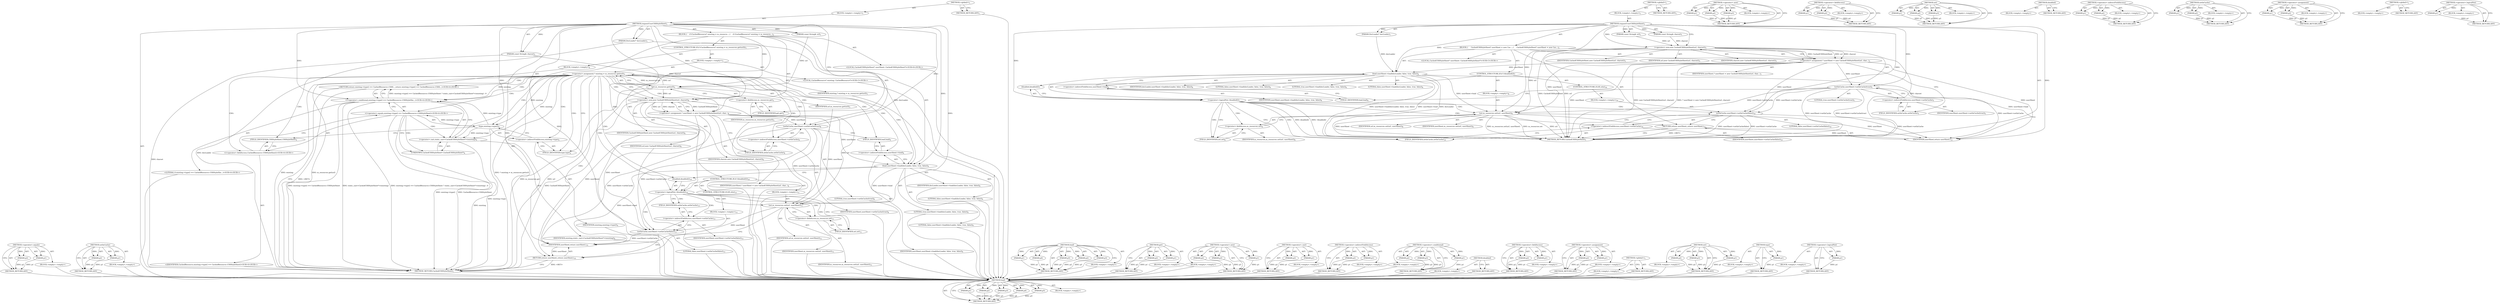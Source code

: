 digraph "&lt;operator&gt;.logicalNot" {
vulnerable_98 [label=<(METHOD,load)>];
vulnerable_99 [label=<(PARAM,p1)>];
vulnerable_100 [label=<(PARAM,p2)>];
vulnerable_101 [label=<(PARAM,p3)>];
vulnerable_102 [label=<(PARAM,p4)>];
vulnerable_103 [label=<(PARAM,p5)>];
vulnerable_104 [label=<(BLOCK,&lt;empty&gt;,&lt;empty&gt;)>];
vulnerable_105 [label=<(METHOD_RETURN,ANY)>];
vulnerable_6 [label=<(METHOD,&lt;global&gt;)<SUB>1</SUB>>];
vulnerable_7 [label=<(BLOCK,&lt;empty&gt;,&lt;empty&gt;)<SUB>1</SUB>>];
vulnerable_8 [label=<(METHOD,requestUserCSSStyleSheet)<SUB>1</SUB>>];
vulnerable_9 [label=<(PARAM,DocLoader* docLoader)<SUB>1</SUB>>];
vulnerable_10 [label=<(PARAM,const String&amp; url)<SUB>1</SUB>>];
vulnerable_11 [label=<(PARAM,const String&amp; charset)<SUB>1</SUB>>];
vulnerable_12 [label=<(BLOCK,{
     CachedCSSStyleSheet* userSheet = new Cac...,{
     CachedCSSStyleSheet* userSheet = new Cac...)<SUB>2</SUB>>];
vulnerable_13 [label="<(LOCAL,CachedCSSStyleSheet* userSheet: CachedCSSStyleSheet*)<SUB>3</SUB>>"];
vulnerable_14 [label=<(&lt;operator&gt;.assignment,* userSheet = new CachedCSSStyleSheet(url, char...)<SUB>3</SUB>>];
vulnerable_15 [label=<(IDENTIFIER,userSheet,* userSheet = new CachedCSSStyleSheet(url, char...)<SUB>3</SUB>>];
vulnerable_16 [label=<(&lt;operator&gt;.new,new CachedCSSStyleSheet(url, charset))<SUB>3</SUB>>];
vulnerable_17 [label=<(IDENTIFIER,CachedCSSStyleSheet,new CachedCSSStyleSheet(url, charset))<SUB>3</SUB>>];
vulnerable_18 [label=<(IDENTIFIER,url,new CachedCSSStyleSheet(url, charset))<SUB>3</SUB>>];
vulnerable_19 [label=<(IDENTIFIER,charset,new CachedCSSStyleSheet(url, charset))<SUB>3</SUB>>];
vulnerable_20 [label=<(setInCache,userSheet-&gt;setInCache(true))<SUB>5</SUB>>];
vulnerable_21 [label=<(&lt;operator&gt;.indirectFieldAccess,userSheet-&gt;setInCache)<SUB>5</SUB>>];
vulnerable_22 [label=<(IDENTIFIER,userSheet,userSheet-&gt;setInCache(true))<SUB>5</SUB>>];
vulnerable_23 [label=<(FIELD_IDENTIFIER,setInCache,setInCache)<SUB>5</SUB>>];
vulnerable_24 [label=<(LITERAL,true,userSheet-&gt;setInCache(true))<SUB>5</SUB>>];
vulnerable_25 [label=<(load,userSheet-&gt;load(docLoader, false, true, false))<SUB>6</SUB>>];
vulnerable_26 [label=<(&lt;operator&gt;.indirectFieldAccess,userSheet-&gt;load)<SUB>6</SUB>>];
vulnerable_27 [label=<(IDENTIFIER,userSheet,userSheet-&gt;load(docLoader, false, true, false))<SUB>6</SUB>>];
vulnerable_28 [label=<(FIELD_IDENTIFIER,load,load)<SUB>6</SUB>>];
vulnerable_29 [label=<(IDENTIFIER,docLoader,userSheet-&gt;load(docLoader, false, true, false))<SUB>6</SUB>>];
vulnerable_30 [label=<(LITERAL,false,userSheet-&gt;load(docLoader, false, true, false))<SUB>6</SUB>>];
vulnerable_31 [label=<(LITERAL,true,userSheet-&gt;load(docLoader, false, true, false))<SUB>6</SUB>>];
vulnerable_32 [label=<(LITERAL,false,userSheet-&gt;load(docLoader, false, true, false))<SUB>6</SUB>>];
vulnerable_33 [label=<(CONTROL_STRUCTURE,IF,if (!disabled()))<SUB>7</SUB>>];
vulnerable_34 [label=<(&lt;operator&gt;.logicalNot,!disabled())<SUB>7</SUB>>];
vulnerable_35 [label=<(disabled,disabled())<SUB>7</SUB>>];
vulnerable_36 [label=<(BLOCK,&lt;empty&gt;,&lt;empty&gt;)<SUB>8</SUB>>];
vulnerable_37 [label=<(set,m_resources.set(url, userSheet))<SUB>8</SUB>>];
vulnerable_38 [label=<(&lt;operator&gt;.fieldAccess,m_resources.set)<SUB>8</SUB>>];
vulnerable_39 [label=<(IDENTIFIER,m_resources,m_resources.set(url, userSheet))<SUB>8</SUB>>];
vulnerable_40 [label=<(FIELD_IDENTIFIER,set,set)<SUB>8</SUB>>];
vulnerable_41 [label=<(IDENTIFIER,url,m_resources.set(url, userSheet))<SUB>8</SUB>>];
vulnerable_42 [label=<(IDENTIFIER,userSheet,m_resources.set(url, userSheet))<SUB>8</SUB>>];
vulnerable_43 [label=<(CONTROL_STRUCTURE,ELSE,else)<SUB>10</SUB>>];
vulnerable_44 [label=<(BLOCK,&lt;empty&gt;,&lt;empty&gt;)<SUB>10</SUB>>];
vulnerable_45 [label=<(setInCache,userSheet-&gt;setInCache(false))<SUB>10</SUB>>];
vulnerable_46 [label=<(&lt;operator&gt;.indirectFieldAccess,userSheet-&gt;setInCache)<SUB>10</SUB>>];
vulnerable_47 [label=<(IDENTIFIER,userSheet,userSheet-&gt;setInCache(false))<SUB>10</SUB>>];
vulnerable_48 [label=<(FIELD_IDENTIFIER,setInCache,setInCache)<SUB>10</SUB>>];
vulnerable_49 [label=<(LITERAL,false,userSheet-&gt;setInCache(false))<SUB>10</SUB>>];
vulnerable_50 [label=<(RETURN,return userSheet;,return userSheet;)<SUB>12</SUB>>];
vulnerable_51 [label=<(IDENTIFIER,userSheet,return userSheet;)<SUB>12</SUB>>];
vulnerable_52 [label=<(METHOD_RETURN,CachedCSSStyleSheet)<SUB>1</SUB>>];
vulnerable_54 [label=<(METHOD_RETURN,ANY)<SUB>1</SUB>>];
vulnerable_82 [label=<(METHOD,&lt;operator&gt;.new)>];
vulnerable_83 [label=<(PARAM,p1)>];
vulnerable_84 [label=<(PARAM,p2)>];
vulnerable_85 [label=<(PARAM,p3)>];
vulnerable_86 [label=<(BLOCK,&lt;empty&gt;,&lt;empty&gt;)>];
vulnerable_87 [label=<(METHOD_RETURN,ANY)>];
vulnerable_119 [label=<(METHOD,&lt;operator&gt;.fieldAccess)>];
vulnerable_120 [label=<(PARAM,p1)>];
vulnerable_121 [label=<(PARAM,p2)>];
vulnerable_122 [label=<(BLOCK,&lt;empty&gt;,&lt;empty&gt;)>];
vulnerable_123 [label=<(METHOD_RETURN,ANY)>];
vulnerable_113 [label=<(METHOD,set)>];
vulnerable_114 [label=<(PARAM,p1)>];
vulnerable_115 [label=<(PARAM,p2)>];
vulnerable_116 [label=<(PARAM,p3)>];
vulnerable_117 [label=<(BLOCK,&lt;empty&gt;,&lt;empty&gt;)>];
vulnerable_118 [label=<(METHOD_RETURN,ANY)>];
vulnerable_110 [label=<(METHOD,disabled)>];
vulnerable_111 [label=<(BLOCK,&lt;empty&gt;,&lt;empty&gt;)>];
vulnerable_112 [label=<(METHOD_RETURN,ANY)>];
vulnerable_93 [label=<(METHOD,&lt;operator&gt;.indirectFieldAccess)>];
vulnerable_94 [label=<(PARAM,p1)>];
vulnerable_95 [label=<(PARAM,p2)>];
vulnerable_96 [label=<(BLOCK,&lt;empty&gt;,&lt;empty&gt;)>];
vulnerable_97 [label=<(METHOD_RETURN,ANY)>];
vulnerable_88 [label=<(METHOD,setInCache)>];
vulnerable_89 [label=<(PARAM,p1)>];
vulnerable_90 [label=<(PARAM,p2)>];
vulnerable_91 [label=<(BLOCK,&lt;empty&gt;,&lt;empty&gt;)>];
vulnerable_92 [label=<(METHOD_RETURN,ANY)>];
vulnerable_77 [label=<(METHOD,&lt;operator&gt;.assignment)>];
vulnerable_78 [label=<(PARAM,p1)>];
vulnerable_79 [label=<(PARAM,p2)>];
vulnerable_80 [label=<(BLOCK,&lt;empty&gt;,&lt;empty&gt;)>];
vulnerable_81 [label=<(METHOD_RETURN,ANY)>];
vulnerable_71 [label=<(METHOD,&lt;global&gt;)<SUB>1</SUB>>];
vulnerable_72 [label=<(BLOCK,&lt;empty&gt;,&lt;empty&gt;)>];
vulnerable_73 [label=<(METHOD_RETURN,ANY)>];
vulnerable_106 [label=<(METHOD,&lt;operator&gt;.logicalNot)>];
vulnerable_107 [label=<(PARAM,p1)>];
vulnerable_108 [label=<(BLOCK,&lt;empty&gt;,&lt;empty&gt;)>];
vulnerable_109 [label=<(METHOD_RETURN,ANY)>];
fixed_127 [label=<(METHOD,&lt;operator&gt;.equals)>];
fixed_128 [label=<(PARAM,p1)>];
fixed_129 [label=<(PARAM,p2)>];
fixed_130 [label=<(BLOCK,&lt;empty&gt;,&lt;empty&gt;)>];
fixed_131 [label=<(METHOD_RETURN,ANY)>];
fixed_152 [label=<(METHOD,setInCache)>];
fixed_153 [label=<(PARAM,p1)>];
fixed_154 [label=<(PARAM,p2)>];
fixed_155 [label=<(BLOCK,&lt;empty&gt;,&lt;empty&gt;)>];
fixed_156 [label=<(METHOD_RETURN,ANY)>];
fixed_6 [label=<(METHOD,&lt;global&gt;)<SUB>1</SUB>>];
fixed_7 [label=<(BLOCK,&lt;empty&gt;,&lt;empty&gt;)<SUB>1</SUB>>];
fixed_8 [label=<(METHOD,requestUserCSSStyleSheet)<SUB>1</SUB>>];
fixed_9 [label=<(PARAM,DocLoader* docLoader)<SUB>1</SUB>>];
fixed_10 [label=<(PARAM,const String&amp; url)<SUB>1</SUB>>];
fixed_11 [label=<(PARAM,const String&amp; charset)<SUB>1</SUB>>];
fixed_12 [label=<(BLOCK,{
    if (CachedResource* existing = m_resource...,{
    if (CachedResource* existing = m_resource...)<SUB>2</SUB>>];
fixed_13 [label=<(CONTROL_STRUCTURE,IF,if (CachedResource* existing = m_resources.get(url)))<SUB>3</SUB>>];
fixed_14 [label=<(BLOCK,&lt;empty&gt;,&lt;empty&gt;)<SUB>3</SUB>>];
fixed_15 [label="<(LOCAL,CachedResource* existing: CachedResource*)<SUB>3</SUB>>"];
fixed_16 [label=<(&lt;operator&gt;.assignment,* existing = m_resources.get(url))<SUB>3</SUB>>];
fixed_17 [label=<(IDENTIFIER,existing,* existing = m_resources.get(url))<SUB>3</SUB>>];
fixed_18 [label=<(get,m_resources.get(url))<SUB>3</SUB>>];
fixed_19 [label=<(&lt;operator&gt;.fieldAccess,m_resources.get)<SUB>3</SUB>>];
fixed_20 [label=<(IDENTIFIER,m_resources,m_resources.get(url))<SUB>3</SUB>>];
fixed_21 [label=<(FIELD_IDENTIFIER,get,get)<SUB>3</SUB>>];
fixed_22 [label=<(IDENTIFIER,url,m_resources.get(url))<SUB>3</SUB>>];
fixed_23 [label=<(BLOCK,&lt;empty&gt;,&lt;empty&gt;)<SUB>4</SUB>>];
fixed_24 [label="<(RETURN,return existing-&gt;type() == CachedResource::CSSS...,return existing-&gt;type() == CachedResource::CSSS...)<SUB>4</SUB>>"];
fixed_25 [label="<(&lt;operator&gt;.conditional,existing-&gt;type() == CachedResource::CSSStyleShe...)<SUB>4</SUB>>"];
fixed_26 [label="<(&lt;operator&gt;.equals,existing-&gt;type() == CachedResource::CSSStyleSheet)<SUB>4</SUB>>"];
fixed_27 [label=<(type,existing-&gt;type())<SUB>4</SUB>>];
fixed_28 [label=<(&lt;operator&gt;.indirectFieldAccess,existing-&gt;type)<SUB>4</SUB>>];
fixed_29 [label=<(IDENTIFIER,existing,existing-&gt;type())<SUB>4</SUB>>];
fixed_30 [label=<(FIELD_IDENTIFIER,type,type)<SUB>4</SUB>>];
fixed_31 [label="<(&lt;operator&gt;.fieldAccess,CachedResource::CSSStyleSheet)<SUB>4</SUB>>"];
fixed_32 [label="<(IDENTIFIER,CachedResource,existing-&gt;type() == CachedResource::CSSStyleSheet)<SUB>4</SUB>>"];
fixed_33 [label=<(FIELD_IDENTIFIER,CSSStyleSheet,CSSStyleSheet)<SUB>4</SUB>>];
fixed_34 [label=<(&lt;operator&gt;.cast,static_cast&lt;CachedCSSStyleSheet*&gt;(existing))<SUB>4</SUB>>];
fixed_35 [label=<(UNKNOWN,CachedCSSStyleSheet*,CachedCSSStyleSheet*)<SUB>4</SUB>>];
fixed_36 [label=<(IDENTIFIER,existing,static_cast&lt;CachedCSSStyleSheet*&gt;(existing))<SUB>4</SUB>>];
fixed_37 [label="<(LITERAL,0,existing-&gt;type() == CachedResource::CSSStyleShe...)<SUB>4</SUB>>"];
fixed_38 [label="<(LOCAL,CachedCSSStyleSheet* userSheet: CachedCSSStyleSheet*)<SUB>6</SUB>>"];
fixed_39 [label=<(&lt;operator&gt;.assignment,* userSheet = new CachedCSSStyleSheet(url, char...)<SUB>6</SUB>>];
fixed_40 [label=<(IDENTIFIER,userSheet,* userSheet = new CachedCSSStyleSheet(url, char...)<SUB>6</SUB>>];
fixed_41 [label=<(&lt;operator&gt;.new,new CachedCSSStyleSheet(url, charset))<SUB>6</SUB>>];
fixed_42 [label=<(IDENTIFIER,CachedCSSStyleSheet,new CachedCSSStyleSheet(url, charset))<SUB>6</SUB>>];
fixed_43 [label=<(IDENTIFIER,url,new CachedCSSStyleSheet(url, charset))<SUB>6</SUB>>];
fixed_44 [label=<(IDENTIFIER,charset,new CachedCSSStyleSheet(url, charset))<SUB>6</SUB>>];
fixed_45 [label=<(setInCache,userSheet-&gt;setInCache(true))<SUB>8</SUB>>];
fixed_46 [label=<(&lt;operator&gt;.indirectFieldAccess,userSheet-&gt;setInCache)<SUB>8</SUB>>];
fixed_47 [label=<(IDENTIFIER,userSheet,userSheet-&gt;setInCache(true))<SUB>8</SUB>>];
fixed_48 [label=<(FIELD_IDENTIFIER,setInCache,setInCache)<SUB>8</SUB>>];
fixed_49 [label=<(LITERAL,true,userSheet-&gt;setInCache(true))<SUB>8</SUB>>];
fixed_50 [label=<(load,userSheet-&gt;load(docLoader, false, true, false))<SUB>9</SUB>>];
fixed_51 [label=<(&lt;operator&gt;.indirectFieldAccess,userSheet-&gt;load)<SUB>9</SUB>>];
fixed_52 [label=<(IDENTIFIER,userSheet,userSheet-&gt;load(docLoader, false, true, false))<SUB>9</SUB>>];
fixed_53 [label=<(FIELD_IDENTIFIER,load,load)<SUB>9</SUB>>];
fixed_54 [label=<(IDENTIFIER,docLoader,userSheet-&gt;load(docLoader, false, true, false))<SUB>9</SUB>>];
fixed_55 [label=<(LITERAL,false,userSheet-&gt;load(docLoader, false, true, false))<SUB>9</SUB>>];
fixed_56 [label=<(LITERAL,true,userSheet-&gt;load(docLoader, false, true, false))<SUB>9</SUB>>];
fixed_57 [label=<(LITERAL,false,userSheet-&gt;load(docLoader, false, true, false))<SUB>9</SUB>>];
fixed_58 [label=<(CONTROL_STRUCTURE,IF,if (!disabled()))<SUB>10</SUB>>];
fixed_59 [label=<(&lt;operator&gt;.logicalNot,!disabled())<SUB>10</SUB>>];
fixed_60 [label=<(disabled,disabled())<SUB>10</SUB>>];
fixed_61 [label=<(BLOCK,&lt;empty&gt;,&lt;empty&gt;)<SUB>11</SUB>>];
fixed_62 [label=<(set,m_resources.set(url, userSheet))<SUB>11</SUB>>];
fixed_63 [label=<(&lt;operator&gt;.fieldAccess,m_resources.set)<SUB>11</SUB>>];
fixed_64 [label=<(IDENTIFIER,m_resources,m_resources.set(url, userSheet))<SUB>11</SUB>>];
fixed_65 [label=<(FIELD_IDENTIFIER,set,set)<SUB>11</SUB>>];
fixed_66 [label=<(IDENTIFIER,url,m_resources.set(url, userSheet))<SUB>11</SUB>>];
fixed_67 [label=<(IDENTIFIER,userSheet,m_resources.set(url, userSheet))<SUB>11</SUB>>];
fixed_68 [label=<(CONTROL_STRUCTURE,ELSE,else)<SUB>13</SUB>>];
fixed_69 [label=<(BLOCK,&lt;empty&gt;,&lt;empty&gt;)<SUB>13</SUB>>];
fixed_70 [label=<(setInCache,userSheet-&gt;setInCache(false))<SUB>13</SUB>>];
fixed_71 [label=<(&lt;operator&gt;.indirectFieldAccess,userSheet-&gt;setInCache)<SUB>13</SUB>>];
fixed_72 [label=<(IDENTIFIER,userSheet,userSheet-&gt;setInCache(false))<SUB>13</SUB>>];
fixed_73 [label=<(FIELD_IDENTIFIER,setInCache,setInCache)<SUB>13</SUB>>];
fixed_74 [label=<(LITERAL,false,userSheet-&gt;setInCache(false))<SUB>13</SUB>>];
fixed_75 [label=<(RETURN,return userSheet;,return userSheet;)<SUB>15</SUB>>];
fixed_76 [label=<(IDENTIFIER,userSheet,return userSheet;)<SUB>15</SUB>>];
fixed_77 [label=<(METHOD_RETURN,CachedCSSStyleSheet)<SUB>1</SUB>>];
fixed_79 [label=<(METHOD_RETURN,ANY)<SUB>1</SUB>>];
fixed_157 [label=<(METHOD,load)>];
fixed_158 [label=<(PARAM,p1)>];
fixed_159 [label=<(PARAM,p2)>];
fixed_160 [label=<(PARAM,p3)>];
fixed_161 [label=<(PARAM,p4)>];
fixed_162 [label=<(PARAM,p5)>];
fixed_163 [label=<(BLOCK,&lt;empty&gt;,&lt;empty&gt;)>];
fixed_164 [label=<(METHOD_RETURN,ANY)>];
fixed_111 [label=<(METHOD,get)>];
fixed_112 [label=<(PARAM,p1)>];
fixed_113 [label=<(PARAM,p2)>];
fixed_114 [label=<(BLOCK,&lt;empty&gt;,&lt;empty&gt;)>];
fixed_115 [label=<(METHOD_RETURN,ANY)>];
fixed_146 [label=<(METHOD,&lt;operator&gt;.new)>];
fixed_147 [label=<(PARAM,p1)>];
fixed_148 [label=<(PARAM,p2)>];
fixed_149 [label=<(PARAM,p3)>];
fixed_150 [label=<(BLOCK,&lt;empty&gt;,&lt;empty&gt;)>];
fixed_151 [label=<(METHOD_RETURN,ANY)>];
fixed_141 [label=<(METHOD,&lt;operator&gt;.cast)>];
fixed_142 [label=<(PARAM,p1)>];
fixed_143 [label=<(PARAM,p2)>];
fixed_144 [label=<(BLOCK,&lt;empty&gt;,&lt;empty&gt;)>];
fixed_145 [label=<(METHOD_RETURN,ANY)>];
fixed_136 [label=<(METHOD,&lt;operator&gt;.indirectFieldAccess)>];
fixed_137 [label=<(PARAM,p1)>];
fixed_138 [label=<(PARAM,p2)>];
fixed_139 [label=<(BLOCK,&lt;empty&gt;,&lt;empty&gt;)>];
fixed_140 [label=<(METHOD_RETURN,ANY)>];
fixed_121 [label=<(METHOD,&lt;operator&gt;.conditional)>];
fixed_122 [label=<(PARAM,p1)>];
fixed_123 [label=<(PARAM,p2)>];
fixed_124 [label=<(PARAM,p3)>];
fixed_125 [label=<(BLOCK,&lt;empty&gt;,&lt;empty&gt;)>];
fixed_126 [label=<(METHOD_RETURN,ANY)>];
fixed_169 [label=<(METHOD,disabled)>];
fixed_170 [label=<(BLOCK,&lt;empty&gt;,&lt;empty&gt;)>];
fixed_171 [label=<(METHOD_RETURN,ANY)>];
fixed_116 [label=<(METHOD,&lt;operator&gt;.fieldAccess)>];
fixed_117 [label=<(PARAM,p1)>];
fixed_118 [label=<(PARAM,p2)>];
fixed_119 [label=<(BLOCK,&lt;empty&gt;,&lt;empty&gt;)>];
fixed_120 [label=<(METHOD_RETURN,ANY)>];
fixed_106 [label=<(METHOD,&lt;operator&gt;.assignment)>];
fixed_107 [label=<(PARAM,p1)>];
fixed_108 [label=<(PARAM,p2)>];
fixed_109 [label=<(BLOCK,&lt;empty&gt;,&lt;empty&gt;)>];
fixed_110 [label=<(METHOD_RETURN,ANY)>];
fixed_100 [label=<(METHOD,&lt;global&gt;)<SUB>1</SUB>>];
fixed_101 [label=<(BLOCK,&lt;empty&gt;,&lt;empty&gt;)>];
fixed_102 [label=<(METHOD_RETURN,ANY)>];
fixed_172 [label=<(METHOD,set)>];
fixed_173 [label=<(PARAM,p1)>];
fixed_174 [label=<(PARAM,p2)>];
fixed_175 [label=<(PARAM,p3)>];
fixed_176 [label=<(BLOCK,&lt;empty&gt;,&lt;empty&gt;)>];
fixed_177 [label=<(METHOD_RETURN,ANY)>];
fixed_132 [label=<(METHOD,type)>];
fixed_133 [label=<(PARAM,p1)>];
fixed_134 [label=<(BLOCK,&lt;empty&gt;,&lt;empty&gt;)>];
fixed_135 [label=<(METHOD_RETURN,ANY)>];
fixed_165 [label=<(METHOD,&lt;operator&gt;.logicalNot)>];
fixed_166 [label=<(PARAM,p1)>];
fixed_167 [label=<(BLOCK,&lt;empty&gt;,&lt;empty&gt;)>];
fixed_168 [label=<(METHOD_RETURN,ANY)>];
vulnerable_98 -> vulnerable_99  [key=0, label="AST: "];
vulnerable_98 -> vulnerable_99  [key=1, label="DDG: "];
vulnerable_98 -> vulnerable_104  [key=0, label="AST: "];
vulnerable_98 -> vulnerable_100  [key=0, label="AST: "];
vulnerable_98 -> vulnerable_100  [key=1, label="DDG: "];
vulnerable_98 -> vulnerable_105  [key=0, label="AST: "];
vulnerable_98 -> vulnerable_105  [key=1, label="CFG: "];
vulnerable_98 -> vulnerable_101  [key=0, label="AST: "];
vulnerable_98 -> vulnerable_101  [key=1, label="DDG: "];
vulnerable_98 -> vulnerable_102  [key=0, label="AST: "];
vulnerable_98 -> vulnerable_102  [key=1, label="DDG: "];
vulnerable_98 -> vulnerable_103  [key=0, label="AST: "];
vulnerable_98 -> vulnerable_103  [key=1, label="DDG: "];
vulnerable_99 -> vulnerable_105  [key=0, label="DDG: p1"];
vulnerable_100 -> vulnerable_105  [key=0, label="DDG: p2"];
vulnerable_101 -> vulnerable_105  [key=0, label="DDG: p3"];
vulnerable_102 -> vulnerable_105  [key=0, label="DDG: p4"];
vulnerable_103 -> vulnerable_105  [key=0, label="DDG: p5"];
vulnerable_6 -> vulnerable_7  [key=0, label="AST: "];
vulnerable_6 -> vulnerable_54  [key=0, label="AST: "];
vulnerable_6 -> vulnerable_54  [key=1, label="CFG: "];
vulnerable_7 -> vulnerable_8  [key=0, label="AST: "];
vulnerable_8 -> vulnerable_9  [key=0, label="AST: "];
vulnerable_8 -> vulnerable_9  [key=1, label="DDG: "];
vulnerable_8 -> vulnerable_10  [key=0, label="AST: "];
vulnerable_8 -> vulnerable_10  [key=1, label="DDG: "];
vulnerable_8 -> vulnerable_11  [key=0, label="AST: "];
vulnerable_8 -> vulnerable_11  [key=1, label="DDG: "];
vulnerable_8 -> vulnerable_12  [key=0, label="AST: "];
vulnerable_8 -> vulnerable_52  [key=0, label="AST: "];
vulnerable_8 -> vulnerable_16  [key=0, label="CFG: "];
vulnerable_8 -> vulnerable_16  [key=1, label="DDG: "];
vulnerable_8 -> vulnerable_20  [key=0, label="DDG: "];
vulnerable_8 -> vulnerable_25  [key=0, label="DDG: "];
vulnerable_8 -> vulnerable_51  [key=0, label="DDG: "];
vulnerable_8 -> vulnerable_34  [key=0, label="DDG: "];
vulnerable_8 -> vulnerable_37  [key=0, label="DDG: "];
vulnerable_8 -> vulnerable_45  [key=0, label="DDG: "];
vulnerable_9 -> vulnerable_25  [key=0, label="DDG: docLoader"];
vulnerable_10 -> vulnerable_16  [key=0, label="DDG: url"];
vulnerable_11 -> vulnerable_16  [key=0, label="DDG: charset"];
vulnerable_12 -> vulnerable_13  [key=0, label="AST: "];
vulnerable_12 -> vulnerable_14  [key=0, label="AST: "];
vulnerable_12 -> vulnerable_20  [key=0, label="AST: "];
vulnerable_12 -> vulnerable_25  [key=0, label="AST: "];
vulnerable_12 -> vulnerable_33  [key=0, label="AST: "];
vulnerable_12 -> vulnerable_50  [key=0, label="AST: "];
vulnerable_14 -> vulnerable_15  [key=0, label="AST: "];
vulnerable_14 -> vulnerable_16  [key=0, label="AST: "];
vulnerable_14 -> vulnerable_23  [key=0, label="CFG: "];
vulnerable_14 -> vulnerable_52  [key=0, label="DDG: userSheet"];
vulnerable_14 -> vulnerable_52  [key=1, label="DDG: new CachedCSSStyleSheet(url, charset)"];
vulnerable_14 -> vulnerable_52  [key=2, label="DDG: * userSheet = new CachedCSSStyleSheet(url, charset)"];
vulnerable_14 -> vulnerable_20  [key=0, label="DDG: userSheet"];
vulnerable_14 -> vulnerable_25  [key=0, label="DDG: userSheet"];
vulnerable_14 -> vulnerable_51  [key=0, label="DDG: userSheet"];
vulnerable_14 -> vulnerable_37  [key=0, label="DDG: userSheet"];
vulnerable_14 -> vulnerable_45  [key=0, label="DDG: userSheet"];
vulnerable_16 -> vulnerable_17  [key=0, label="AST: "];
vulnerable_16 -> vulnerable_18  [key=0, label="AST: "];
vulnerable_16 -> vulnerable_19  [key=0, label="AST: "];
vulnerable_16 -> vulnerable_14  [key=0, label="CFG: "];
vulnerable_16 -> vulnerable_14  [key=1, label="DDG: CachedCSSStyleSheet"];
vulnerable_16 -> vulnerable_14  [key=2, label="DDG: url"];
vulnerable_16 -> vulnerable_14  [key=3, label="DDG: charset"];
vulnerable_16 -> vulnerable_52  [key=0, label="DDG: url"];
vulnerable_16 -> vulnerable_52  [key=1, label="DDG: charset"];
vulnerable_16 -> vulnerable_52  [key=2, label="DDG: CachedCSSStyleSheet"];
vulnerable_16 -> vulnerable_37  [key=0, label="DDG: url"];
vulnerable_20 -> vulnerable_21  [key=0, label="AST: "];
vulnerable_20 -> vulnerable_24  [key=0, label="AST: "];
vulnerable_20 -> vulnerable_28  [key=0, label="CFG: "];
vulnerable_20 -> vulnerable_52  [key=0, label="DDG: userSheet-&gt;setInCache"];
vulnerable_20 -> vulnerable_52  [key=1, label="DDG: userSheet-&gt;setInCache(true)"];
vulnerable_20 -> vulnerable_51  [key=0, label="DDG: userSheet-&gt;setInCache"];
vulnerable_20 -> vulnerable_37  [key=0, label="DDG: userSheet-&gt;setInCache"];
vulnerable_20 -> vulnerable_45  [key=0, label="DDG: userSheet-&gt;setInCache"];
vulnerable_21 -> vulnerable_22  [key=0, label="AST: "];
vulnerable_21 -> vulnerable_23  [key=0, label="AST: "];
vulnerable_21 -> vulnerable_20  [key=0, label="CFG: "];
vulnerable_23 -> vulnerable_21  [key=0, label="CFG: "];
vulnerable_25 -> vulnerable_26  [key=0, label="AST: "];
vulnerable_25 -> vulnerable_29  [key=0, label="AST: "];
vulnerable_25 -> vulnerable_30  [key=0, label="AST: "];
vulnerable_25 -> vulnerable_31  [key=0, label="AST: "];
vulnerable_25 -> vulnerable_32  [key=0, label="AST: "];
vulnerable_25 -> vulnerable_35  [key=0, label="CFG: "];
vulnerable_25 -> vulnerable_52  [key=0, label="DDG: userSheet-&gt;load"];
vulnerable_25 -> vulnerable_52  [key=1, label="DDG: docLoader"];
vulnerable_25 -> vulnerable_52  [key=2, label="DDG: userSheet-&gt;load(docLoader, false, true, false)"];
vulnerable_25 -> vulnerable_51  [key=0, label="DDG: userSheet-&gt;load"];
vulnerable_25 -> vulnerable_37  [key=0, label="DDG: userSheet-&gt;load"];
vulnerable_26 -> vulnerable_27  [key=0, label="AST: "];
vulnerable_26 -> vulnerable_28  [key=0, label="AST: "];
vulnerable_26 -> vulnerable_25  [key=0, label="CFG: "];
vulnerable_28 -> vulnerable_26  [key=0, label="CFG: "];
vulnerable_33 -> vulnerable_34  [key=0, label="AST: "];
vulnerable_33 -> vulnerable_36  [key=0, label="AST: "];
vulnerable_33 -> vulnerable_43  [key=0, label="AST: "];
vulnerable_34 -> vulnerable_35  [key=0, label="AST: "];
vulnerable_34 -> vulnerable_40  [key=0, label="CFG: "];
vulnerable_34 -> vulnerable_40  [key=1, label="CDG: "];
vulnerable_34 -> vulnerable_48  [key=0, label="CFG: "];
vulnerable_34 -> vulnerable_48  [key=1, label="CDG: "];
vulnerable_34 -> vulnerable_52  [key=0, label="DDG: disabled()"];
vulnerable_34 -> vulnerable_52  [key=1, label="DDG: !disabled()"];
vulnerable_34 -> vulnerable_38  [key=0, label="CDG: "];
vulnerable_34 -> vulnerable_45  [key=0, label="CDG: "];
vulnerable_34 -> vulnerable_37  [key=0, label="CDG: "];
vulnerable_34 -> vulnerable_46  [key=0, label="CDG: "];
vulnerable_35 -> vulnerable_34  [key=0, label="CFG: "];
vulnerable_36 -> vulnerable_37  [key=0, label="AST: "];
vulnerable_37 -> vulnerable_38  [key=0, label="AST: "];
vulnerable_37 -> vulnerable_41  [key=0, label="AST: "];
vulnerable_37 -> vulnerable_42  [key=0, label="AST: "];
vulnerable_37 -> vulnerable_50  [key=0, label="CFG: "];
vulnerable_37 -> vulnerable_52  [key=0, label="DDG: m_resources.set"];
vulnerable_37 -> vulnerable_52  [key=1, label="DDG: url"];
vulnerable_37 -> vulnerable_52  [key=2, label="DDG: userSheet"];
vulnerable_37 -> vulnerable_52  [key=3, label="DDG: m_resources.set(url, userSheet)"];
vulnerable_37 -> vulnerable_51  [key=0, label="DDG: userSheet"];
vulnerable_38 -> vulnerable_39  [key=0, label="AST: "];
vulnerable_38 -> vulnerable_40  [key=0, label="AST: "];
vulnerable_38 -> vulnerable_37  [key=0, label="CFG: "];
vulnerable_40 -> vulnerable_38  [key=0, label="CFG: "];
vulnerable_43 -> vulnerable_44  [key=0, label="AST: "];
vulnerable_44 -> vulnerable_45  [key=0, label="AST: "];
vulnerable_45 -> vulnerable_46  [key=0, label="AST: "];
vulnerable_45 -> vulnerable_49  [key=0, label="AST: "];
vulnerable_45 -> vulnerable_50  [key=0, label="CFG: "];
vulnerable_45 -> vulnerable_52  [key=0, label="DDG: userSheet-&gt;setInCache"];
vulnerable_45 -> vulnerable_52  [key=1, label="DDG: userSheet-&gt;setInCache(false)"];
vulnerable_45 -> vulnerable_51  [key=0, label="DDG: userSheet-&gt;setInCache"];
vulnerable_46 -> vulnerable_47  [key=0, label="AST: "];
vulnerable_46 -> vulnerable_48  [key=0, label="AST: "];
vulnerable_46 -> vulnerable_45  [key=0, label="CFG: "];
vulnerable_48 -> vulnerable_46  [key=0, label="CFG: "];
vulnerable_50 -> vulnerable_51  [key=0, label="AST: "];
vulnerable_50 -> vulnerable_52  [key=0, label="CFG: "];
vulnerable_50 -> vulnerable_52  [key=1, label="DDG: &lt;RET&gt;"];
vulnerable_51 -> vulnerable_50  [key=0, label="DDG: userSheet"];
vulnerable_82 -> vulnerable_83  [key=0, label="AST: "];
vulnerable_82 -> vulnerable_83  [key=1, label="DDG: "];
vulnerable_82 -> vulnerable_86  [key=0, label="AST: "];
vulnerable_82 -> vulnerable_84  [key=0, label="AST: "];
vulnerable_82 -> vulnerable_84  [key=1, label="DDG: "];
vulnerable_82 -> vulnerable_87  [key=0, label="AST: "];
vulnerable_82 -> vulnerable_87  [key=1, label="CFG: "];
vulnerable_82 -> vulnerable_85  [key=0, label="AST: "];
vulnerable_82 -> vulnerable_85  [key=1, label="DDG: "];
vulnerable_83 -> vulnerable_87  [key=0, label="DDG: p1"];
vulnerable_84 -> vulnerable_87  [key=0, label="DDG: p2"];
vulnerable_85 -> vulnerable_87  [key=0, label="DDG: p3"];
vulnerable_119 -> vulnerable_120  [key=0, label="AST: "];
vulnerable_119 -> vulnerable_120  [key=1, label="DDG: "];
vulnerable_119 -> vulnerable_122  [key=0, label="AST: "];
vulnerable_119 -> vulnerable_121  [key=0, label="AST: "];
vulnerable_119 -> vulnerable_121  [key=1, label="DDG: "];
vulnerable_119 -> vulnerable_123  [key=0, label="AST: "];
vulnerable_119 -> vulnerable_123  [key=1, label="CFG: "];
vulnerable_120 -> vulnerable_123  [key=0, label="DDG: p1"];
vulnerable_121 -> vulnerable_123  [key=0, label="DDG: p2"];
vulnerable_113 -> vulnerable_114  [key=0, label="AST: "];
vulnerable_113 -> vulnerable_114  [key=1, label="DDG: "];
vulnerable_113 -> vulnerable_117  [key=0, label="AST: "];
vulnerable_113 -> vulnerable_115  [key=0, label="AST: "];
vulnerable_113 -> vulnerable_115  [key=1, label="DDG: "];
vulnerable_113 -> vulnerable_118  [key=0, label="AST: "];
vulnerable_113 -> vulnerable_118  [key=1, label="CFG: "];
vulnerable_113 -> vulnerable_116  [key=0, label="AST: "];
vulnerable_113 -> vulnerable_116  [key=1, label="DDG: "];
vulnerable_114 -> vulnerable_118  [key=0, label="DDG: p1"];
vulnerable_115 -> vulnerable_118  [key=0, label="DDG: p2"];
vulnerable_116 -> vulnerable_118  [key=0, label="DDG: p3"];
vulnerable_110 -> vulnerable_111  [key=0, label="AST: "];
vulnerable_110 -> vulnerable_112  [key=0, label="AST: "];
vulnerable_110 -> vulnerable_112  [key=1, label="CFG: "];
vulnerable_93 -> vulnerable_94  [key=0, label="AST: "];
vulnerable_93 -> vulnerable_94  [key=1, label="DDG: "];
vulnerable_93 -> vulnerable_96  [key=0, label="AST: "];
vulnerable_93 -> vulnerable_95  [key=0, label="AST: "];
vulnerable_93 -> vulnerable_95  [key=1, label="DDG: "];
vulnerable_93 -> vulnerable_97  [key=0, label="AST: "];
vulnerable_93 -> vulnerable_97  [key=1, label="CFG: "];
vulnerable_94 -> vulnerable_97  [key=0, label="DDG: p1"];
vulnerable_95 -> vulnerable_97  [key=0, label="DDG: p2"];
vulnerable_88 -> vulnerable_89  [key=0, label="AST: "];
vulnerable_88 -> vulnerable_89  [key=1, label="DDG: "];
vulnerable_88 -> vulnerable_91  [key=0, label="AST: "];
vulnerable_88 -> vulnerable_90  [key=0, label="AST: "];
vulnerable_88 -> vulnerable_90  [key=1, label="DDG: "];
vulnerable_88 -> vulnerable_92  [key=0, label="AST: "];
vulnerable_88 -> vulnerable_92  [key=1, label="CFG: "];
vulnerable_89 -> vulnerable_92  [key=0, label="DDG: p1"];
vulnerable_90 -> vulnerable_92  [key=0, label="DDG: p2"];
vulnerable_77 -> vulnerable_78  [key=0, label="AST: "];
vulnerable_77 -> vulnerable_78  [key=1, label="DDG: "];
vulnerable_77 -> vulnerable_80  [key=0, label="AST: "];
vulnerable_77 -> vulnerable_79  [key=0, label="AST: "];
vulnerable_77 -> vulnerable_79  [key=1, label="DDG: "];
vulnerable_77 -> vulnerable_81  [key=0, label="AST: "];
vulnerable_77 -> vulnerable_81  [key=1, label="CFG: "];
vulnerable_78 -> vulnerable_81  [key=0, label="DDG: p1"];
vulnerable_79 -> vulnerable_81  [key=0, label="DDG: p2"];
vulnerable_71 -> vulnerable_72  [key=0, label="AST: "];
vulnerable_71 -> vulnerable_73  [key=0, label="AST: "];
vulnerable_71 -> vulnerable_73  [key=1, label="CFG: "];
vulnerable_106 -> vulnerable_107  [key=0, label="AST: "];
vulnerable_106 -> vulnerable_107  [key=1, label="DDG: "];
vulnerable_106 -> vulnerable_108  [key=0, label="AST: "];
vulnerable_106 -> vulnerable_109  [key=0, label="AST: "];
vulnerable_106 -> vulnerable_109  [key=1, label="CFG: "];
vulnerable_107 -> vulnerable_109  [key=0, label="DDG: p1"];
fixed_127 -> fixed_128  [key=0, label="AST: "];
fixed_127 -> fixed_128  [key=1, label="DDG: "];
fixed_127 -> fixed_130  [key=0, label="AST: "];
fixed_127 -> fixed_129  [key=0, label="AST: "];
fixed_127 -> fixed_129  [key=1, label="DDG: "];
fixed_127 -> fixed_131  [key=0, label="AST: "];
fixed_127 -> fixed_131  [key=1, label="CFG: "];
fixed_128 -> fixed_131  [key=0, label="DDG: p1"];
fixed_129 -> fixed_131  [key=0, label="DDG: p2"];
fixed_130 -> vulnerable_98  [key=0];
fixed_131 -> vulnerable_98  [key=0];
fixed_152 -> fixed_153  [key=0, label="AST: "];
fixed_152 -> fixed_153  [key=1, label="DDG: "];
fixed_152 -> fixed_155  [key=0, label="AST: "];
fixed_152 -> fixed_154  [key=0, label="AST: "];
fixed_152 -> fixed_154  [key=1, label="DDG: "];
fixed_152 -> fixed_156  [key=0, label="AST: "];
fixed_152 -> fixed_156  [key=1, label="CFG: "];
fixed_153 -> fixed_156  [key=0, label="DDG: p1"];
fixed_154 -> fixed_156  [key=0, label="DDG: p2"];
fixed_155 -> vulnerable_98  [key=0];
fixed_156 -> vulnerable_98  [key=0];
fixed_6 -> fixed_7  [key=0, label="AST: "];
fixed_6 -> fixed_79  [key=0, label="AST: "];
fixed_6 -> fixed_79  [key=1, label="CFG: "];
fixed_7 -> fixed_8  [key=0, label="AST: "];
fixed_8 -> fixed_9  [key=0, label="AST: "];
fixed_8 -> fixed_9  [key=1, label="DDG: "];
fixed_8 -> fixed_10  [key=0, label="AST: "];
fixed_8 -> fixed_10  [key=1, label="DDG: "];
fixed_8 -> fixed_11  [key=0, label="AST: "];
fixed_8 -> fixed_11  [key=1, label="DDG: "];
fixed_8 -> fixed_12  [key=0, label="AST: "];
fixed_8 -> fixed_77  [key=0, label="AST: "];
fixed_8 -> fixed_21  [key=0, label="CFG: "];
fixed_8 -> fixed_45  [key=0, label="DDG: "];
fixed_8 -> fixed_50  [key=0, label="DDG: "];
fixed_8 -> fixed_76  [key=0, label="DDG: "];
fixed_8 -> fixed_41  [key=0, label="DDG: "];
fixed_8 -> fixed_59  [key=0, label="DDG: "];
fixed_8 -> fixed_25  [key=0, label="DDG: "];
fixed_8 -> fixed_62  [key=0, label="DDG: "];
fixed_8 -> fixed_18  [key=0, label="DDG: "];
fixed_8 -> fixed_70  [key=0, label="DDG: "];
fixed_8 -> fixed_34  [key=0, label="DDG: "];
fixed_9 -> fixed_77  [key=0, label="DDG: docLoader"];
fixed_9 -> fixed_50  [key=0, label="DDG: docLoader"];
fixed_10 -> fixed_18  [key=0, label="DDG: url"];
fixed_11 -> fixed_77  [key=0, label="DDG: charset"];
fixed_11 -> fixed_41  [key=0, label="DDG: charset"];
fixed_12 -> fixed_13  [key=0, label="AST: "];
fixed_12 -> fixed_38  [key=0, label="AST: "];
fixed_12 -> fixed_39  [key=0, label="AST: "];
fixed_12 -> fixed_45  [key=0, label="AST: "];
fixed_12 -> fixed_50  [key=0, label="AST: "];
fixed_12 -> fixed_58  [key=0, label="AST: "];
fixed_12 -> fixed_75  [key=0, label="AST: "];
fixed_13 -> fixed_14  [key=0, label="AST: "];
fixed_13 -> fixed_23  [key=0, label="AST: "];
fixed_14 -> fixed_15  [key=0, label="AST: "];
fixed_14 -> fixed_16  [key=0, label="AST: "];
fixed_15 -> vulnerable_98  [key=0];
fixed_16 -> fixed_17  [key=0, label="AST: "];
fixed_16 -> fixed_18  [key=0, label="AST: "];
fixed_16 -> fixed_30  [key=0, label="CFG: "];
fixed_16 -> fixed_30  [key=1, label="CDG: "];
fixed_16 -> fixed_41  [key=0, label="CFG: "];
fixed_16 -> fixed_41  [key=1, label="CDG: "];
fixed_16 -> fixed_77  [key=0, label="DDG: existing"];
fixed_16 -> fixed_77  [key=1, label="DDG: m_resources.get(url)"];
fixed_16 -> fixed_77  [key=2, label="DDG: * existing = m_resources.get(url)"];
fixed_16 -> fixed_25  [key=0, label="DDG: existing"];
fixed_16 -> fixed_25  [key=1, label="CDG: "];
fixed_16 -> fixed_34  [key=0, label="DDG: existing"];
fixed_16 -> fixed_27  [key=0, label="DDG: existing"];
fixed_16 -> fixed_27  [key=1, label="CDG: "];
fixed_16 -> fixed_48  [key=0, label="CDG: "];
fixed_16 -> fixed_60  [key=0, label="CDG: "];
fixed_16 -> fixed_26  [key=0, label="CDG: "];
fixed_16 -> fixed_51  [key=0, label="CDG: "];
fixed_16 -> fixed_28  [key=0, label="CDG: "];
fixed_16 -> fixed_75  [key=0, label="CDG: "];
fixed_16 -> fixed_46  [key=0, label="CDG: "];
fixed_16 -> fixed_45  [key=0, label="CDG: "];
fixed_16 -> fixed_50  [key=0, label="CDG: "];
fixed_16 -> fixed_59  [key=0, label="CDG: "];
fixed_16 -> fixed_24  [key=0, label="CDG: "];
fixed_16 -> fixed_33  [key=0, label="CDG: "];
fixed_16 -> fixed_53  [key=0, label="CDG: "];
fixed_16 -> fixed_39  [key=0, label="CDG: "];
fixed_16 -> fixed_31  [key=0, label="CDG: "];
fixed_17 -> vulnerable_98  [key=0];
fixed_18 -> fixed_19  [key=0, label="AST: "];
fixed_18 -> fixed_22  [key=0, label="AST: "];
fixed_18 -> fixed_16  [key=0, label="CFG: "];
fixed_18 -> fixed_16  [key=1, label="DDG: m_resources.get"];
fixed_18 -> fixed_16  [key=2, label="DDG: url"];
fixed_18 -> fixed_77  [key=0, label="DDG: m_resources.get"];
fixed_18 -> fixed_77  [key=1, label="DDG: url"];
fixed_18 -> fixed_41  [key=0, label="DDG: url"];
fixed_19 -> fixed_20  [key=0, label="AST: "];
fixed_19 -> fixed_21  [key=0, label="AST: "];
fixed_19 -> fixed_18  [key=0, label="CFG: "];
fixed_20 -> vulnerable_98  [key=0];
fixed_21 -> fixed_19  [key=0, label="CFG: "];
fixed_22 -> vulnerable_98  [key=0];
fixed_23 -> fixed_24  [key=0, label="AST: "];
fixed_24 -> fixed_25  [key=0, label="AST: "];
fixed_24 -> fixed_77  [key=0, label="CFG: "];
fixed_24 -> fixed_77  [key=1, label="DDG: &lt;RET&gt;"];
fixed_25 -> fixed_26  [key=0, label="AST: "];
fixed_25 -> fixed_34  [key=0, label="AST: "];
fixed_25 -> fixed_37  [key=0, label="AST: "];
fixed_25 -> fixed_24  [key=0, label="CFG: "];
fixed_25 -> fixed_24  [key=1, label="DDG: existing-&gt;type() == CachedResource::CSSStyleSheet ? static_cast&lt;CachedCSSStyleSheet*&gt;(existing) : 0"];
fixed_25 -> fixed_77  [key=0, label="DDG: existing-&gt;type() == CachedResource::CSSStyleSheet"];
fixed_25 -> fixed_77  [key=1, label="DDG: static_cast&lt;CachedCSSStyleSheet*&gt;(existing)"];
fixed_25 -> fixed_77  [key=2, label="DDG: existing-&gt;type() == CachedResource::CSSStyleSheet ? static_cast&lt;CachedCSSStyleSheet*&gt;(existing) : 0"];
fixed_26 -> fixed_27  [key=0, label="AST: "];
fixed_26 -> fixed_31  [key=0, label="AST: "];
fixed_26 -> fixed_35  [key=0, label="CFG: "];
fixed_26 -> fixed_35  [key=1, label="CDG: "];
fixed_26 -> fixed_25  [key=0, label="CFG: "];
fixed_26 -> fixed_77  [key=0, label="DDG: existing-&gt;type()"];
fixed_26 -> fixed_77  [key=1, label="DDG: CachedResource::CSSStyleSheet"];
fixed_26 -> fixed_34  [key=0, label="CDG: "];
fixed_27 -> fixed_28  [key=0, label="AST: "];
fixed_27 -> fixed_33  [key=0, label="CFG: "];
fixed_27 -> fixed_77  [key=0, label="DDG: existing-&gt;type"];
fixed_27 -> fixed_25  [key=0, label="DDG: existing-&gt;type"];
fixed_27 -> fixed_26  [key=0, label="DDG: existing-&gt;type"];
fixed_27 -> fixed_34  [key=0, label="DDG: existing-&gt;type"];
fixed_28 -> fixed_29  [key=0, label="AST: "];
fixed_28 -> fixed_30  [key=0, label="AST: "];
fixed_28 -> fixed_27  [key=0, label="CFG: "];
fixed_29 -> vulnerable_98  [key=0];
fixed_30 -> fixed_28  [key=0, label="CFG: "];
fixed_31 -> fixed_32  [key=0, label="AST: "];
fixed_31 -> fixed_33  [key=0, label="AST: "];
fixed_31 -> fixed_26  [key=0, label="CFG: "];
fixed_32 -> vulnerable_98  [key=0];
fixed_33 -> fixed_31  [key=0, label="CFG: "];
fixed_34 -> fixed_35  [key=0, label="AST: "];
fixed_34 -> fixed_36  [key=0, label="AST: "];
fixed_34 -> fixed_25  [key=0, label="CFG: "];
fixed_34 -> fixed_77  [key=0, label="DDG: existing"];
fixed_35 -> fixed_34  [key=0, label="CFG: "];
fixed_36 -> vulnerable_98  [key=0];
fixed_37 -> vulnerable_98  [key=0];
fixed_38 -> vulnerable_98  [key=0];
fixed_39 -> fixed_40  [key=0, label="AST: "];
fixed_39 -> fixed_41  [key=0, label="AST: "];
fixed_39 -> fixed_48  [key=0, label="CFG: "];
fixed_39 -> fixed_45  [key=0, label="DDG: userSheet"];
fixed_39 -> fixed_50  [key=0, label="DDG: userSheet"];
fixed_39 -> fixed_76  [key=0, label="DDG: userSheet"];
fixed_39 -> fixed_62  [key=0, label="DDG: userSheet"];
fixed_39 -> fixed_70  [key=0, label="DDG: userSheet"];
fixed_40 -> vulnerable_98  [key=0];
fixed_41 -> fixed_42  [key=0, label="AST: "];
fixed_41 -> fixed_43  [key=0, label="AST: "];
fixed_41 -> fixed_44  [key=0, label="AST: "];
fixed_41 -> fixed_39  [key=0, label="CFG: "];
fixed_41 -> fixed_39  [key=1, label="DDG: CachedCSSStyleSheet"];
fixed_41 -> fixed_39  [key=2, label="DDG: url"];
fixed_41 -> fixed_39  [key=3, label="DDG: charset"];
fixed_41 -> fixed_77  [key=0, label="DDG: CachedCSSStyleSheet"];
fixed_41 -> fixed_62  [key=0, label="DDG: url"];
fixed_42 -> vulnerable_98  [key=0];
fixed_43 -> vulnerable_98  [key=0];
fixed_44 -> vulnerable_98  [key=0];
fixed_45 -> fixed_46  [key=0, label="AST: "];
fixed_45 -> fixed_49  [key=0, label="AST: "];
fixed_45 -> fixed_53  [key=0, label="CFG: "];
fixed_45 -> fixed_76  [key=0, label="DDG: userSheet-&gt;setInCache"];
fixed_45 -> fixed_62  [key=0, label="DDG: userSheet-&gt;setInCache"];
fixed_45 -> fixed_70  [key=0, label="DDG: userSheet-&gt;setInCache"];
fixed_46 -> fixed_47  [key=0, label="AST: "];
fixed_46 -> fixed_48  [key=0, label="AST: "];
fixed_46 -> fixed_45  [key=0, label="CFG: "];
fixed_47 -> vulnerable_98  [key=0];
fixed_48 -> fixed_46  [key=0, label="CFG: "];
fixed_49 -> vulnerable_98  [key=0];
fixed_50 -> fixed_51  [key=0, label="AST: "];
fixed_50 -> fixed_54  [key=0, label="AST: "];
fixed_50 -> fixed_55  [key=0, label="AST: "];
fixed_50 -> fixed_56  [key=0, label="AST: "];
fixed_50 -> fixed_57  [key=0, label="AST: "];
fixed_50 -> fixed_60  [key=0, label="CFG: "];
fixed_50 -> fixed_76  [key=0, label="DDG: userSheet-&gt;load"];
fixed_50 -> fixed_62  [key=0, label="DDG: userSheet-&gt;load"];
fixed_51 -> fixed_52  [key=0, label="AST: "];
fixed_51 -> fixed_53  [key=0, label="AST: "];
fixed_51 -> fixed_50  [key=0, label="CFG: "];
fixed_52 -> vulnerable_98  [key=0];
fixed_53 -> fixed_51  [key=0, label="CFG: "];
fixed_54 -> vulnerable_98  [key=0];
fixed_55 -> vulnerable_98  [key=0];
fixed_56 -> vulnerable_98  [key=0];
fixed_57 -> vulnerable_98  [key=0];
fixed_58 -> fixed_59  [key=0, label="AST: "];
fixed_58 -> fixed_61  [key=0, label="AST: "];
fixed_58 -> fixed_68  [key=0, label="AST: "];
fixed_59 -> fixed_60  [key=0, label="AST: "];
fixed_59 -> fixed_65  [key=0, label="CFG: "];
fixed_59 -> fixed_65  [key=1, label="CDG: "];
fixed_59 -> fixed_73  [key=0, label="CFG: "];
fixed_59 -> fixed_73  [key=1, label="CDG: "];
fixed_59 -> fixed_71  [key=0, label="CDG: "];
fixed_59 -> fixed_70  [key=0, label="CDG: "];
fixed_59 -> fixed_63  [key=0, label="CDG: "];
fixed_59 -> fixed_62  [key=0, label="CDG: "];
fixed_60 -> fixed_59  [key=0, label="CFG: "];
fixed_61 -> fixed_62  [key=0, label="AST: "];
fixed_62 -> fixed_63  [key=0, label="AST: "];
fixed_62 -> fixed_66  [key=0, label="AST: "];
fixed_62 -> fixed_67  [key=0, label="AST: "];
fixed_62 -> fixed_75  [key=0, label="CFG: "];
fixed_62 -> fixed_76  [key=0, label="DDG: userSheet"];
fixed_63 -> fixed_64  [key=0, label="AST: "];
fixed_63 -> fixed_65  [key=0, label="AST: "];
fixed_63 -> fixed_62  [key=0, label="CFG: "];
fixed_64 -> vulnerable_98  [key=0];
fixed_65 -> fixed_63  [key=0, label="CFG: "];
fixed_66 -> vulnerable_98  [key=0];
fixed_67 -> vulnerable_98  [key=0];
fixed_68 -> fixed_69  [key=0, label="AST: "];
fixed_69 -> fixed_70  [key=0, label="AST: "];
fixed_70 -> fixed_71  [key=0, label="AST: "];
fixed_70 -> fixed_74  [key=0, label="AST: "];
fixed_70 -> fixed_75  [key=0, label="CFG: "];
fixed_70 -> fixed_76  [key=0, label="DDG: userSheet-&gt;setInCache"];
fixed_71 -> fixed_72  [key=0, label="AST: "];
fixed_71 -> fixed_73  [key=0, label="AST: "];
fixed_71 -> fixed_70  [key=0, label="CFG: "];
fixed_72 -> vulnerable_98  [key=0];
fixed_73 -> fixed_71  [key=0, label="CFG: "];
fixed_74 -> vulnerable_98  [key=0];
fixed_75 -> fixed_76  [key=0, label="AST: "];
fixed_75 -> fixed_77  [key=0, label="CFG: "];
fixed_75 -> fixed_77  [key=1, label="DDG: &lt;RET&gt;"];
fixed_76 -> fixed_75  [key=0, label="DDG: userSheet"];
fixed_77 -> vulnerable_98  [key=0];
fixed_79 -> vulnerable_98  [key=0];
fixed_157 -> fixed_158  [key=0, label="AST: "];
fixed_157 -> fixed_158  [key=1, label="DDG: "];
fixed_157 -> fixed_163  [key=0, label="AST: "];
fixed_157 -> fixed_159  [key=0, label="AST: "];
fixed_157 -> fixed_159  [key=1, label="DDG: "];
fixed_157 -> fixed_164  [key=0, label="AST: "];
fixed_157 -> fixed_164  [key=1, label="CFG: "];
fixed_157 -> fixed_160  [key=0, label="AST: "];
fixed_157 -> fixed_160  [key=1, label="DDG: "];
fixed_157 -> fixed_161  [key=0, label="AST: "];
fixed_157 -> fixed_161  [key=1, label="DDG: "];
fixed_157 -> fixed_162  [key=0, label="AST: "];
fixed_157 -> fixed_162  [key=1, label="DDG: "];
fixed_158 -> fixed_164  [key=0, label="DDG: p1"];
fixed_159 -> fixed_164  [key=0, label="DDG: p2"];
fixed_160 -> fixed_164  [key=0, label="DDG: p3"];
fixed_161 -> fixed_164  [key=0, label="DDG: p4"];
fixed_162 -> fixed_164  [key=0, label="DDG: p5"];
fixed_163 -> vulnerable_98  [key=0];
fixed_164 -> vulnerable_98  [key=0];
fixed_111 -> fixed_112  [key=0, label="AST: "];
fixed_111 -> fixed_112  [key=1, label="DDG: "];
fixed_111 -> fixed_114  [key=0, label="AST: "];
fixed_111 -> fixed_113  [key=0, label="AST: "];
fixed_111 -> fixed_113  [key=1, label="DDG: "];
fixed_111 -> fixed_115  [key=0, label="AST: "];
fixed_111 -> fixed_115  [key=1, label="CFG: "];
fixed_112 -> fixed_115  [key=0, label="DDG: p1"];
fixed_113 -> fixed_115  [key=0, label="DDG: p2"];
fixed_114 -> vulnerable_98  [key=0];
fixed_115 -> vulnerable_98  [key=0];
fixed_146 -> fixed_147  [key=0, label="AST: "];
fixed_146 -> fixed_147  [key=1, label="DDG: "];
fixed_146 -> fixed_150  [key=0, label="AST: "];
fixed_146 -> fixed_148  [key=0, label="AST: "];
fixed_146 -> fixed_148  [key=1, label="DDG: "];
fixed_146 -> fixed_151  [key=0, label="AST: "];
fixed_146 -> fixed_151  [key=1, label="CFG: "];
fixed_146 -> fixed_149  [key=0, label="AST: "];
fixed_146 -> fixed_149  [key=1, label="DDG: "];
fixed_147 -> fixed_151  [key=0, label="DDG: p1"];
fixed_148 -> fixed_151  [key=0, label="DDG: p2"];
fixed_149 -> fixed_151  [key=0, label="DDG: p3"];
fixed_150 -> vulnerable_98  [key=0];
fixed_151 -> vulnerable_98  [key=0];
fixed_141 -> fixed_142  [key=0, label="AST: "];
fixed_141 -> fixed_142  [key=1, label="DDG: "];
fixed_141 -> fixed_144  [key=0, label="AST: "];
fixed_141 -> fixed_143  [key=0, label="AST: "];
fixed_141 -> fixed_143  [key=1, label="DDG: "];
fixed_141 -> fixed_145  [key=0, label="AST: "];
fixed_141 -> fixed_145  [key=1, label="CFG: "];
fixed_142 -> fixed_145  [key=0, label="DDG: p1"];
fixed_143 -> fixed_145  [key=0, label="DDG: p2"];
fixed_144 -> vulnerable_98  [key=0];
fixed_145 -> vulnerable_98  [key=0];
fixed_136 -> fixed_137  [key=0, label="AST: "];
fixed_136 -> fixed_137  [key=1, label="DDG: "];
fixed_136 -> fixed_139  [key=0, label="AST: "];
fixed_136 -> fixed_138  [key=0, label="AST: "];
fixed_136 -> fixed_138  [key=1, label="DDG: "];
fixed_136 -> fixed_140  [key=0, label="AST: "];
fixed_136 -> fixed_140  [key=1, label="CFG: "];
fixed_137 -> fixed_140  [key=0, label="DDG: p1"];
fixed_138 -> fixed_140  [key=0, label="DDG: p2"];
fixed_139 -> vulnerable_98  [key=0];
fixed_140 -> vulnerable_98  [key=0];
fixed_121 -> fixed_122  [key=0, label="AST: "];
fixed_121 -> fixed_122  [key=1, label="DDG: "];
fixed_121 -> fixed_125  [key=0, label="AST: "];
fixed_121 -> fixed_123  [key=0, label="AST: "];
fixed_121 -> fixed_123  [key=1, label="DDG: "];
fixed_121 -> fixed_126  [key=0, label="AST: "];
fixed_121 -> fixed_126  [key=1, label="CFG: "];
fixed_121 -> fixed_124  [key=0, label="AST: "];
fixed_121 -> fixed_124  [key=1, label="DDG: "];
fixed_122 -> fixed_126  [key=0, label="DDG: p1"];
fixed_123 -> fixed_126  [key=0, label="DDG: p2"];
fixed_124 -> fixed_126  [key=0, label="DDG: p3"];
fixed_125 -> vulnerable_98  [key=0];
fixed_126 -> vulnerable_98  [key=0];
fixed_169 -> fixed_170  [key=0, label="AST: "];
fixed_169 -> fixed_171  [key=0, label="AST: "];
fixed_169 -> fixed_171  [key=1, label="CFG: "];
fixed_170 -> vulnerable_98  [key=0];
fixed_171 -> vulnerable_98  [key=0];
fixed_116 -> fixed_117  [key=0, label="AST: "];
fixed_116 -> fixed_117  [key=1, label="DDG: "];
fixed_116 -> fixed_119  [key=0, label="AST: "];
fixed_116 -> fixed_118  [key=0, label="AST: "];
fixed_116 -> fixed_118  [key=1, label="DDG: "];
fixed_116 -> fixed_120  [key=0, label="AST: "];
fixed_116 -> fixed_120  [key=1, label="CFG: "];
fixed_117 -> fixed_120  [key=0, label="DDG: p1"];
fixed_118 -> fixed_120  [key=0, label="DDG: p2"];
fixed_119 -> vulnerable_98  [key=0];
fixed_120 -> vulnerable_98  [key=0];
fixed_106 -> fixed_107  [key=0, label="AST: "];
fixed_106 -> fixed_107  [key=1, label="DDG: "];
fixed_106 -> fixed_109  [key=0, label="AST: "];
fixed_106 -> fixed_108  [key=0, label="AST: "];
fixed_106 -> fixed_108  [key=1, label="DDG: "];
fixed_106 -> fixed_110  [key=0, label="AST: "];
fixed_106 -> fixed_110  [key=1, label="CFG: "];
fixed_107 -> fixed_110  [key=0, label="DDG: p1"];
fixed_108 -> fixed_110  [key=0, label="DDG: p2"];
fixed_109 -> vulnerable_98  [key=0];
fixed_110 -> vulnerable_98  [key=0];
fixed_100 -> fixed_101  [key=0, label="AST: "];
fixed_100 -> fixed_102  [key=0, label="AST: "];
fixed_100 -> fixed_102  [key=1, label="CFG: "];
fixed_101 -> vulnerable_98  [key=0];
fixed_102 -> vulnerable_98  [key=0];
fixed_172 -> fixed_173  [key=0, label="AST: "];
fixed_172 -> fixed_173  [key=1, label="DDG: "];
fixed_172 -> fixed_176  [key=0, label="AST: "];
fixed_172 -> fixed_174  [key=0, label="AST: "];
fixed_172 -> fixed_174  [key=1, label="DDG: "];
fixed_172 -> fixed_177  [key=0, label="AST: "];
fixed_172 -> fixed_177  [key=1, label="CFG: "];
fixed_172 -> fixed_175  [key=0, label="AST: "];
fixed_172 -> fixed_175  [key=1, label="DDG: "];
fixed_173 -> fixed_177  [key=0, label="DDG: p1"];
fixed_174 -> fixed_177  [key=0, label="DDG: p2"];
fixed_175 -> fixed_177  [key=0, label="DDG: p3"];
fixed_176 -> vulnerable_98  [key=0];
fixed_177 -> vulnerable_98  [key=0];
fixed_132 -> fixed_133  [key=0, label="AST: "];
fixed_132 -> fixed_133  [key=1, label="DDG: "];
fixed_132 -> fixed_134  [key=0, label="AST: "];
fixed_132 -> fixed_135  [key=0, label="AST: "];
fixed_132 -> fixed_135  [key=1, label="CFG: "];
fixed_133 -> fixed_135  [key=0, label="DDG: p1"];
fixed_134 -> vulnerable_98  [key=0];
fixed_135 -> vulnerable_98  [key=0];
fixed_165 -> fixed_166  [key=0, label="AST: "];
fixed_165 -> fixed_166  [key=1, label="DDG: "];
fixed_165 -> fixed_167  [key=0, label="AST: "];
fixed_165 -> fixed_168  [key=0, label="AST: "];
fixed_165 -> fixed_168  [key=1, label="CFG: "];
fixed_166 -> fixed_168  [key=0, label="DDG: p1"];
fixed_167 -> vulnerable_98  [key=0];
fixed_168 -> vulnerable_98  [key=0];
}
